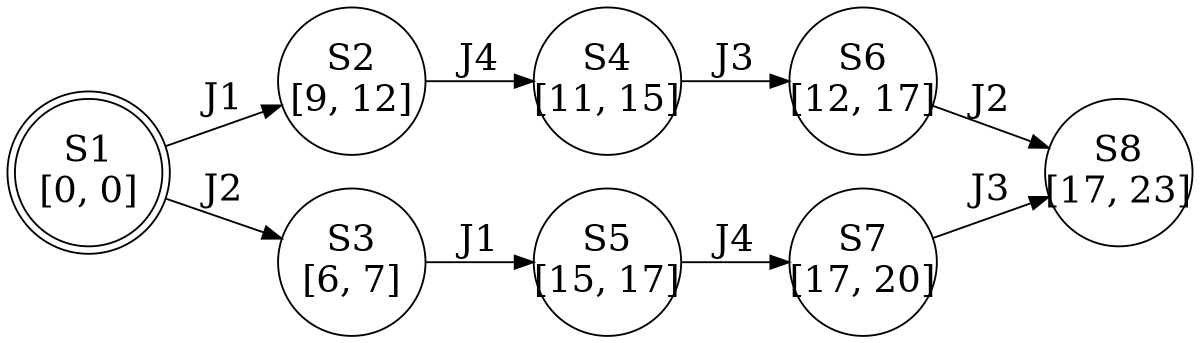 digraph finite_state_machine {
rankdir = LR;
size = "8,5";
node [shape = doublecircle, fontsize = 20, fixedsize = true, width = 1.1, height = 1.1];
"S1\n[0, 0]";
node [shape = circle, fontsize = 20, fixedsize = true, width = 1.1, height = 1.1];
"S1\n[0, 0]" -> "S2\n[9, 12]" [label="J1", fontsize = 20];
"S1\n[0, 0]" -> "S3\n[6, 7]" [label="J2", fontsize = 20];
"S2\n[9, 12]" -> "S4\n[11, 15]" [label="J4", fontsize = 20];
"S3\n[6, 7]" -> "S5\n[15, 17]" [label="J1", fontsize = 20];
"S4\n[11, 15]" -> "S6\n[12, 17]" [label="J3", fontsize = 20];
"S5\n[15, 17]" -> "S7\n[17, 20]" [label="J4", fontsize = 20];
"S6\n[12, 17]" -> "S8\n[17, 23]" [label="J2", fontsize = 20];
"S7\n[17, 20]" -> "S8\n[17, 23]" [label="J3", fontsize = 20];
}